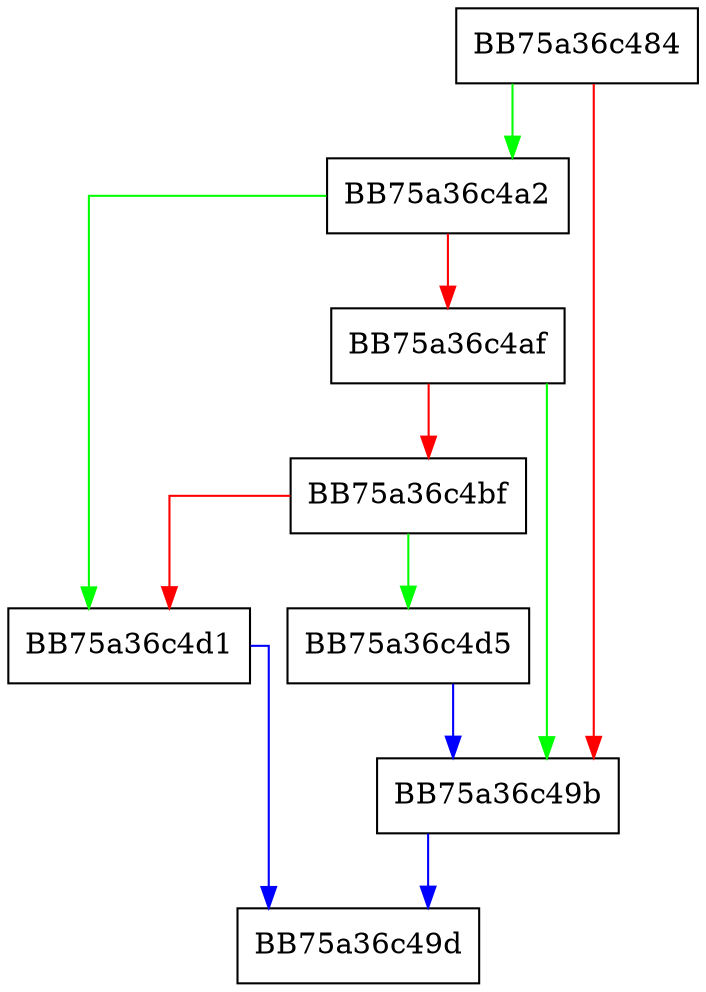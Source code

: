 digraph ismini {
  node [shape="box"];
  graph [splines=ortho];
  BB75a36c484 -> BB75a36c4a2 [color="green"];
  BB75a36c484 -> BB75a36c49b [color="red"];
  BB75a36c49b -> BB75a36c49d [color="blue"];
  BB75a36c4a2 -> BB75a36c4d1 [color="green"];
  BB75a36c4a2 -> BB75a36c4af [color="red"];
  BB75a36c4af -> BB75a36c49b [color="green"];
  BB75a36c4af -> BB75a36c4bf [color="red"];
  BB75a36c4bf -> BB75a36c4d5 [color="green"];
  BB75a36c4bf -> BB75a36c4d1 [color="red"];
  BB75a36c4d1 -> BB75a36c49d [color="blue"];
  BB75a36c4d5 -> BB75a36c49b [color="blue"];
}